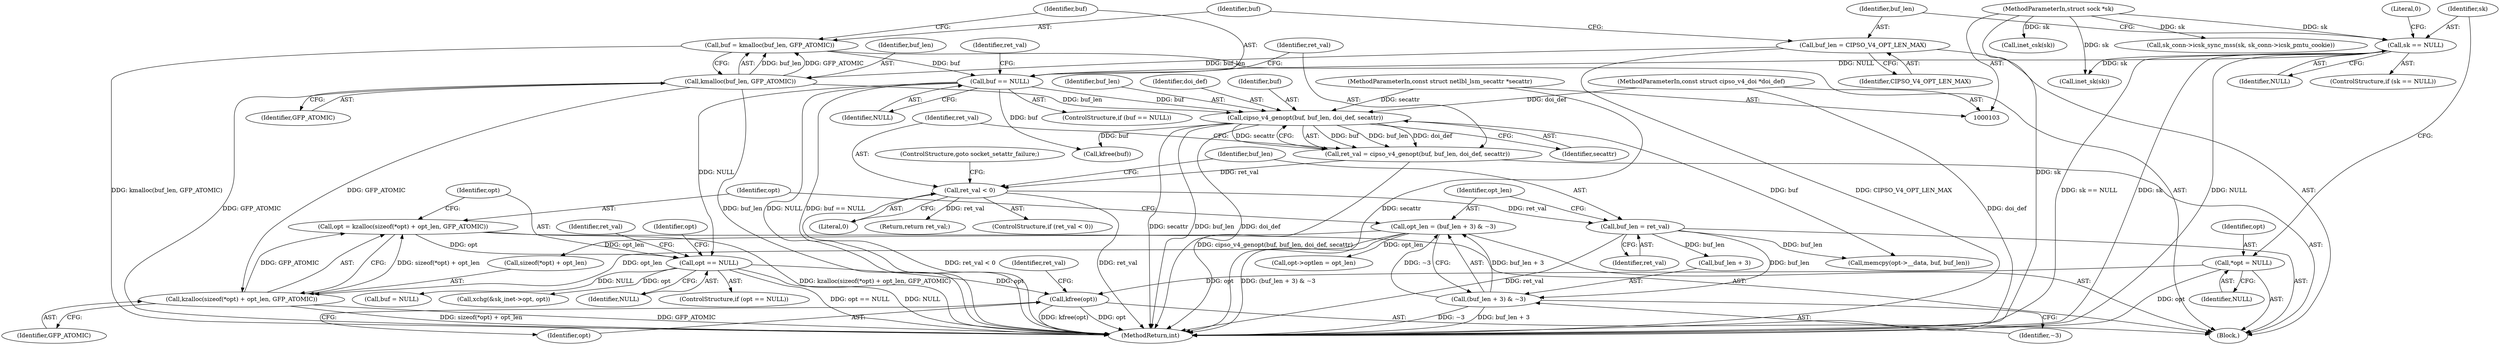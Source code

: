 digraph "0_linux_f6d8bd051c391c1c0458a30b2a7abcd939329259_10@API" {
"1000265" [label="(Call,kfree(opt))"];
"1000181" [label="(Call,opt == NULL)"];
"1000171" [label="(Call,opt = kzalloc(sizeof(*opt) + opt_len, GFP_ATOMIC))"];
"1000173" [label="(Call,kzalloc(sizeof(*opt) + opt_len, GFP_ATOMIC))"];
"1000164" [label="(Call,opt_len = (buf_len + 3) & ~3)"];
"1000166" [label="(Call,(buf_len + 3) & ~3)"];
"1000161" [label="(Call,buf_len = ret_val)"];
"1000157" [label="(Call,ret_val < 0)"];
"1000149" [label="(Call,ret_val = cipso_v4_genopt(buf, buf_len, doi_def, secattr))"];
"1000151" [label="(Call,cipso_v4_genopt(buf, buf_len, doi_def, secattr))"];
"1000140" [label="(Call,buf == NULL)"];
"1000134" [label="(Call,buf = kmalloc(buf_len, GFP_ATOMIC))"];
"1000136" [label="(Call,kmalloc(buf_len, GFP_ATOMIC))"];
"1000131" [label="(Call,buf_len = CIPSO_V4_OPT_LEN_MAX)"];
"1000126" [label="(Call,sk == NULL)"];
"1000104" [label="(MethodParameterIn,struct sock *sk)"];
"1000105" [label="(MethodParameterIn,const struct cipso_v4_doi *doi_def)"];
"1000106" [label="(MethodParameterIn,const struct netlbl_lsm_secattr *secattr)"];
"1000120" [label="(Call,*opt = NULL)"];
"1000154" [label="(Identifier,doi_def)"];
"1000128" [label="(Identifier,NULL)"];
"1000268" [label="(Identifier,ret_val)"];
"1000142" [label="(Identifier,NULL)"];
"1000135" [label="(Identifier,buf)"];
"1000269" [label="(MethodReturn,int)"];
"1000138" [label="(Identifier,GFP_ATOMIC)"];
"1000190" [label="(Call,memcpy(opt->__data, buf, buf_len))"];
"1000245" [label="(Call,sk_conn->icsk_sync_mss(sk, sk_conn->icsk_pmtu_cookie))"];
"1000182" [label="(Identifier,opt)"];
"1000163" [label="(Identifier,ret_val)"];
"1000149" [label="(Call,ret_val = cipso_v4_genopt(buf, buf_len, doi_def, secattr))"];
"1000196" [label="(Call,opt->optlen = opt_len)"];
"1000155" [label="(Identifier,secattr)"];
"1000122" [label="(Identifier,NULL)"];
"1000179" [label="(Identifier,GFP_ATOMIC)"];
"1000139" [label="(ControlStructure,if (buf == NULL))"];
"1000120" [label="(Call,*opt = NULL)"];
"1000174" [label="(Call,sizeof(*opt) + opt_len)"];
"1000171" [label="(Call,opt = kzalloc(sizeof(*opt) + opt_len, GFP_ATOMIC))"];
"1000166" [label="(Call,(buf_len + 3) & ~3)"];
"1000170" [label="(Identifier,~3)"];
"1000152" [label="(Identifier,buf)"];
"1000159" [label="(Literal,0)"];
"1000192" [label="(Identifier,opt)"];
"1000140" [label="(Call,buf == NULL)"];
"1000209" [label="(Call,buf = NULL)"];
"1000252" [label="(Call,xchg(&sk_inet->opt, opt))"];
"1000265" [label="(Call,kfree(opt))"];
"1000162" [label="(Identifier,buf_len)"];
"1000145" [label="(Identifier,ret_val)"];
"1000181" [label="(Call,opt == NULL)"];
"1000180" [label="(ControlStructure,if (opt == NULL))"];
"1000161" [label="(Call,buf_len = ret_val)"];
"1000267" [label="(Return,return ret_val;)"];
"1000151" [label="(Call,cipso_v4_genopt(buf, buf_len, doi_def, secattr))"];
"1000186" [label="(Identifier,ret_val)"];
"1000125" [label="(ControlStructure,if (sk == NULL))"];
"1000131" [label="(Call,buf_len = CIPSO_V4_OPT_LEN_MAX)"];
"1000104" [label="(MethodParameterIn,struct sock *sk)"];
"1000153" [label="(Identifier,buf_len)"];
"1000107" [label="(Block,)"];
"1000160" [label="(ControlStructure,goto socket_setattr_failure;)"];
"1000150" [label="(Identifier,ret_val)"];
"1000164" [label="(Call,opt_len = (buf_len + 3) & ~3)"];
"1000173" [label="(Call,kzalloc(sizeof(*opt) + opt_len, GFP_ATOMIC))"];
"1000137" [label="(Identifier,buf_len)"];
"1000132" [label="(Identifier,buf_len)"];
"1000127" [label="(Identifier,sk)"];
"1000165" [label="(Identifier,opt_len)"];
"1000141" [label="(Identifier,buf)"];
"1000156" [label="(ControlStructure,if (ret_val < 0))"];
"1000121" [label="(Identifier,opt)"];
"1000106" [label="(MethodParameterIn,const struct netlbl_lsm_secattr *secattr)"];
"1000105" [label="(MethodParameterIn,const struct cipso_v4_doi *doi_def)"];
"1000266" [label="(Identifier,opt)"];
"1000158" [label="(Identifier,ret_val)"];
"1000263" [label="(Call,kfree(buf))"];
"1000133" [label="(Identifier,CIPSO_V4_OPT_LEN_MAX)"];
"1000136" [label="(Call,kmalloc(buf_len, GFP_ATOMIC))"];
"1000130" [label="(Literal,0)"];
"1000126" [label="(Call,sk == NULL)"];
"1000183" [label="(Identifier,NULL)"];
"1000167" [label="(Call,buf_len + 3)"];
"1000157" [label="(Call,ret_val < 0)"];
"1000134" [label="(Call,buf = kmalloc(buf_len, GFP_ATOMIC))"];
"1000214" [label="(Call,inet_sk(sk))"];
"1000223" [label="(Call,inet_csk(sk))"];
"1000172" [label="(Identifier,opt)"];
"1000265" -> "1000107"  [label="AST: "];
"1000265" -> "1000266"  [label="CFG: "];
"1000266" -> "1000265"  [label="AST: "];
"1000268" -> "1000265"  [label="CFG: "];
"1000265" -> "1000269"  [label="DDG: kfree(opt)"];
"1000265" -> "1000269"  [label="DDG: opt"];
"1000181" -> "1000265"  [label="DDG: opt"];
"1000120" -> "1000265"  [label="DDG: opt"];
"1000181" -> "1000180"  [label="AST: "];
"1000181" -> "1000183"  [label="CFG: "];
"1000182" -> "1000181"  [label="AST: "];
"1000183" -> "1000181"  [label="AST: "];
"1000186" -> "1000181"  [label="CFG: "];
"1000192" -> "1000181"  [label="CFG: "];
"1000181" -> "1000269"  [label="DDG: opt == NULL"];
"1000181" -> "1000269"  [label="DDG: NULL"];
"1000171" -> "1000181"  [label="DDG: opt"];
"1000140" -> "1000181"  [label="DDG: NULL"];
"1000181" -> "1000209"  [label="DDG: NULL"];
"1000181" -> "1000252"  [label="DDG: opt"];
"1000171" -> "1000107"  [label="AST: "];
"1000171" -> "1000173"  [label="CFG: "];
"1000172" -> "1000171"  [label="AST: "];
"1000173" -> "1000171"  [label="AST: "];
"1000182" -> "1000171"  [label="CFG: "];
"1000171" -> "1000269"  [label="DDG: kzalloc(sizeof(*opt) + opt_len, GFP_ATOMIC)"];
"1000173" -> "1000171"  [label="DDG: sizeof(*opt) + opt_len"];
"1000173" -> "1000171"  [label="DDG: GFP_ATOMIC"];
"1000173" -> "1000179"  [label="CFG: "];
"1000174" -> "1000173"  [label="AST: "];
"1000179" -> "1000173"  [label="AST: "];
"1000173" -> "1000269"  [label="DDG: GFP_ATOMIC"];
"1000173" -> "1000269"  [label="DDG: sizeof(*opt) + opt_len"];
"1000164" -> "1000173"  [label="DDG: opt_len"];
"1000136" -> "1000173"  [label="DDG: GFP_ATOMIC"];
"1000164" -> "1000107"  [label="AST: "];
"1000164" -> "1000166"  [label="CFG: "];
"1000165" -> "1000164"  [label="AST: "];
"1000166" -> "1000164"  [label="AST: "];
"1000172" -> "1000164"  [label="CFG: "];
"1000164" -> "1000269"  [label="DDG: (buf_len + 3) & ~3"];
"1000166" -> "1000164"  [label="DDG: buf_len + 3"];
"1000166" -> "1000164"  [label="DDG: ~3"];
"1000164" -> "1000174"  [label="DDG: opt_len"];
"1000164" -> "1000196"  [label="DDG: opt_len"];
"1000166" -> "1000170"  [label="CFG: "];
"1000167" -> "1000166"  [label="AST: "];
"1000170" -> "1000166"  [label="AST: "];
"1000166" -> "1000269"  [label="DDG: buf_len + 3"];
"1000166" -> "1000269"  [label="DDG: ~3"];
"1000161" -> "1000166"  [label="DDG: buf_len"];
"1000161" -> "1000107"  [label="AST: "];
"1000161" -> "1000163"  [label="CFG: "];
"1000162" -> "1000161"  [label="AST: "];
"1000163" -> "1000161"  [label="AST: "];
"1000165" -> "1000161"  [label="CFG: "];
"1000161" -> "1000269"  [label="DDG: ret_val"];
"1000157" -> "1000161"  [label="DDG: ret_val"];
"1000161" -> "1000167"  [label="DDG: buf_len"];
"1000161" -> "1000190"  [label="DDG: buf_len"];
"1000157" -> "1000156"  [label="AST: "];
"1000157" -> "1000159"  [label="CFG: "];
"1000158" -> "1000157"  [label="AST: "];
"1000159" -> "1000157"  [label="AST: "];
"1000160" -> "1000157"  [label="CFG: "];
"1000162" -> "1000157"  [label="CFG: "];
"1000157" -> "1000269"  [label="DDG: ret_val < 0"];
"1000157" -> "1000269"  [label="DDG: ret_val"];
"1000149" -> "1000157"  [label="DDG: ret_val"];
"1000157" -> "1000267"  [label="DDG: ret_val"];
"1000149" -> "1000107"  [label="AST: "];
"1000149" -> "1000151"  [label="CFG: "];
"1000150" -> "1000149"  [label="AST: "];
"1000151" -> "1000149"  [label="AST: "];
"1000158" -> "1000149"  [label="CFG: "];
"1000149" -> "1000269"  [label="DDG: cipso_v4_genopt(buf, buf_len, doi_def, secattr)"];
"1000151" -> "1000149"  [label="DDG: buf"];
"1000151" -> "1000149"  [label="DDG: buf_len"];
"1000151" -> "1000149"  [label="DDG: doi_def"];
"1000151" -> "1000149"  [label="DDG: secattr"];
"1000151" -> "1000155"  [label="CFG: "];
"1000152" -> "1000151"  [label="AST: "];
"1000153" -> "1000151"  [label="AST: "];
"1000154" -> "1000151"  [label="AST: "];
"1000155" -> "1000151"  [label="AST: "];
"1000151" -> "1000269"  [label="DDG: secattr"];
"1000151" -> "1000269"  [label="DDG: buf_len"];
"1000151" -> "1000269"  [label="DDG: doi_def"];
"1000140" -> "1000151"  [label="DDG: buf"];
"1000136" -> "1000151"  [label="DDG: buf_len"];
"1000105" -> "1000151"  [label="DDG: doi_def"];
"1000106" -> "1000151"  [label="DDG: secattr"];
"1000151" -> "1000190"  [label="DDG: buf"];
"1000151" -> "1000263"  [label="DDG: buf"];
"1000140" -> "1000139"  [label="AST: "];
"1000140" -> "1000142"  [label="CFG: "];
"1000141" -> "1000140"  [label="AST: "];
"1000142" -> "1000140"  [label="AST: "];
"1000145" -> "1000140"  [label="CFG: "];
"1000150" -> "1000140"  [label="CFG: "];
"1000140" -> "1000269"  [label="DDG: NULL"];
"1000140" -> "1000269"  [label="DDG: buf == NULL"];
"1000134" -> "1000140"  [label="DDG: buf"];
"1000126" -> "1000140"  [label="DDG: NULL"];
"1000140" -> "1000263"  [label="DDG: buf"];
"1000134" -> "1000107"  [label="AST: "];
"1000134" -> "1000136"  [label="CFG: "];
"1000135" -> "1000134"  [label="AST: "];
"1000136" -> "1000134"  [label="AST: "];
"1000141" -> "1000134"  [label="CFG: "];
"1000134" -> "1000269"  [label="DDG: kmalloc(buf_len, GFP_ATOMIC)"];
"1000136" -> "1000134"  [label="DDG: buf_len"];
"1000136" -> "1000134"  [label="DDG: GFP_ATOMIC"];
"1000136" -> "1000138"  [label="CFG: "];
"1000137" -> "1000136"  [label="AST: "];
"1000138" -> "1000136"  [label="AST: "];
"1000136" -> "1000269"  [label="DDG: GFP_ATOMIC"];
"1000136" -> "1000269"  [label="DDG: buf_len"];
"1000131" -> "1000136"  [label="DDG: buf_len"];
"1000131" -> "1000107"  [label="AST: "];
"1000131" -> "1000133"  [label="CFG: "];
"1000132" -> "1000131"  [label="AST: "];
"1000133" -> "1000131"  [label="AST: "];
"1000135" -> "1000131"  [label="CFG: "];
"1000131" -> "1000269"  [label="DDG: CIPSO_V4_OPT_LEN_MAX"];
"1000126" -> "1000125"  [label="AST: "];
"1000126" -> "1000128"  [label="CFG: "];
"1000127" -> "1000126"  [label="AST: "];
"1000128" -> "1000126"  [label="AST: "];
"1000130" -> "1000126"  [label="CFG: "];
"1000132" -> "1000126"  [label="CFG: "];
"1000126" -> "1000269"  [label="DDG: sk == NULL"];
"1000126" -> "1000269"  [label="DDG: sk"];
"1000126" -> "1000269"  [label="DDG: NULL"];
"1000104" -> "1000126"  [label="DDG: sk"];
"1000126" -> "1000214"  [label="DDG: sk"];
"1000104" -> "1000103"  [label="AST: "];
"1000104" -> "1000269"  [label="DDG: sk"];
"1000104" -> "1000214"  [label="DDG: sk"];
"1000104" -> "1000223"  [label="DDG: sk"];
"1000104" -> "1000245"  [label="DDG: sk"];
"1000105" -> "1000103"  [label="AST: "];
"1000105" -> "1000269"  [label="DDG: doi_def"];
"1000106" -> "1000103"  [label="AST: "];
"1000106" -> "1000269"  [label="DDG: secattr"];
"1000120" -> "1000107"  [label="AST: "];
"1000120" -> "1000122"  [label="CFG: "];
"1000121" -> "1000120"  [label="AST: "];
"1000122" -> "1000120"  [label="AST: "];
"1000127" -> "1000120"  [label="CFG: "];
"1000120" -> "1000269"  [label="DDG: opt"];
}
